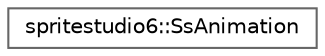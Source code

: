 digraph "Graphical Class Hierarchy"
{
 // LATEX_PDF_SIZE
  bgcolor="transparent";
  edge [fontname=Helvetica,fontsize=10,labelfontname=Helvetica,labelfontsize=10];
  node [fontname=Helvetica,fontsize=10,shape=box,height=0.2,width=0.4];
  rankdir="LR";
  Node0 [id="Node000000",label="spritestudio6::SsAnimation",height=0.2,width=0.4,color="grey40", fillcolor="white", style="filled",URL="$classspritestudio6_1_1_ss_animation.html",tooltip=" "];
}

